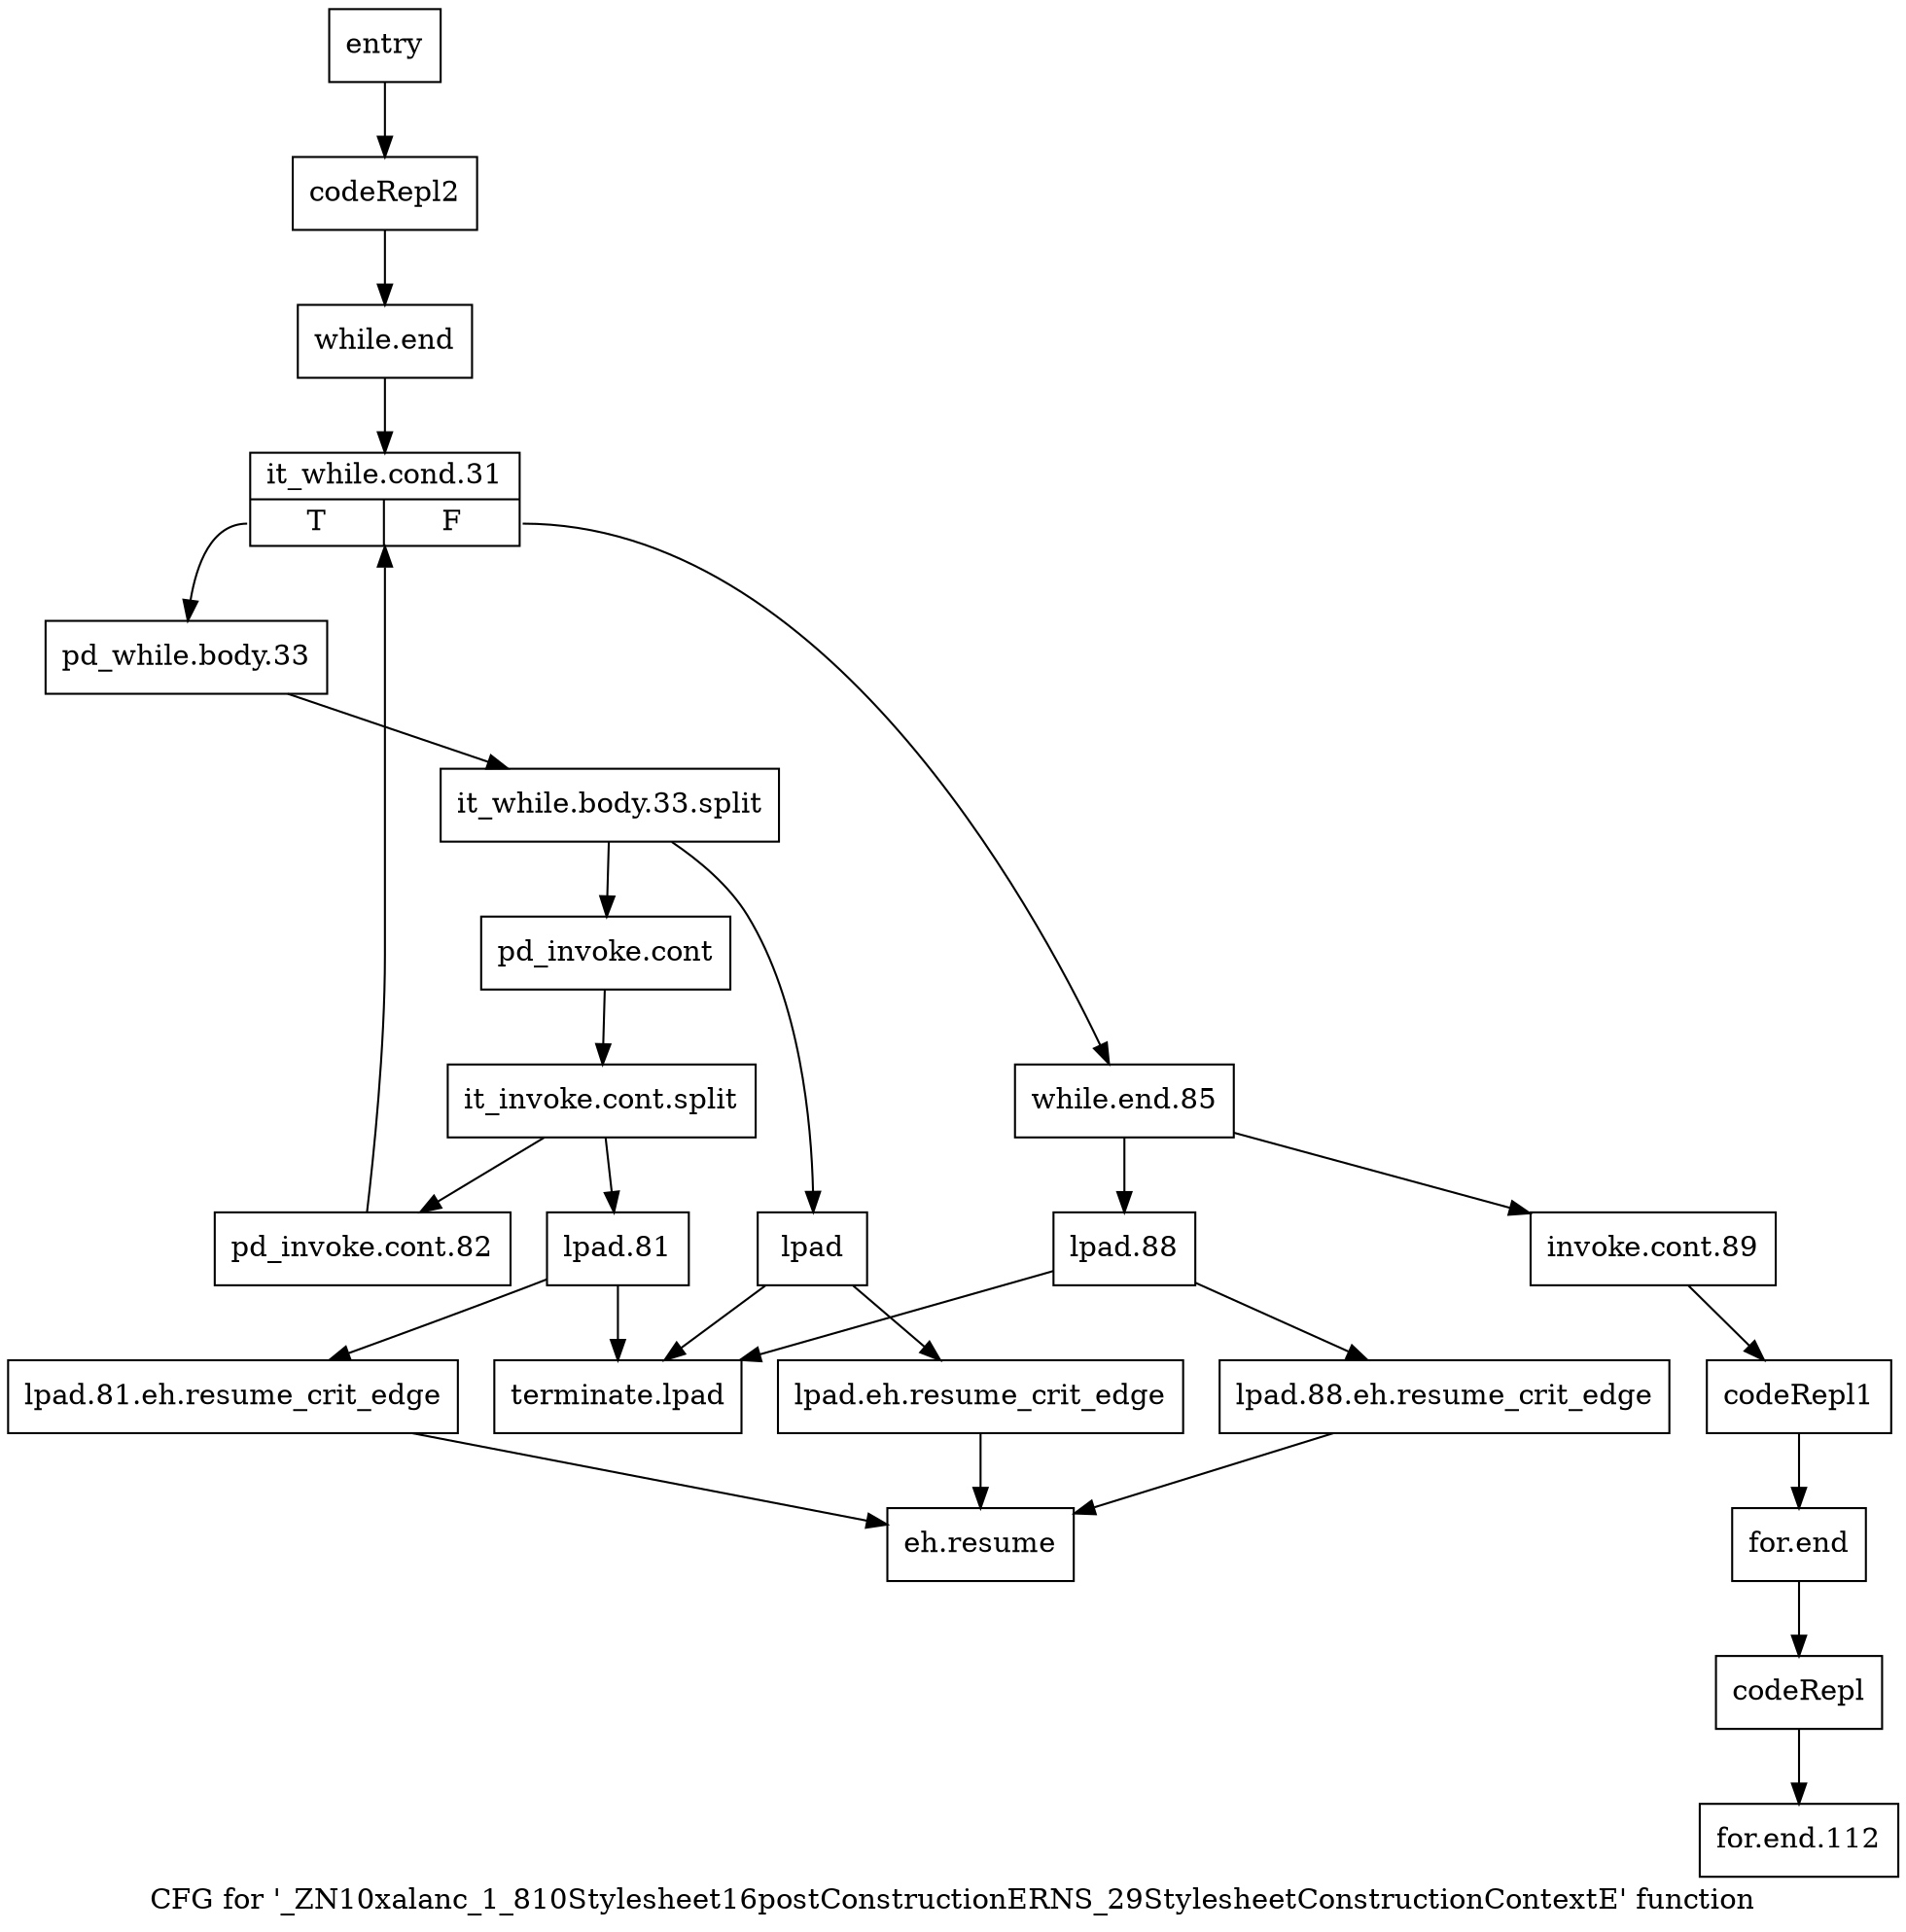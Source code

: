 digraph "CFG for '_ZN10xalanc_1_810Stylesheet16postConstructionERNS_29StylesheetConstructionContextE' function" {
	label="CFG for '_ZN10xalanc_1_810Stylesheet16postConstructionERNS_29StylesheetConstructionContextE' function";

	Node0x78fcf70 [shape=record,label="{entry}"];
	Node0x78fcf70 -> Node0x78fcfc0;
	Node0x78fcfc0 [shape=record,label="{codeRepl2}"];
	Node0x78fcfc0 -> Node0x78fd010;
	Node0x78fd010 [shape=record,label="{while.end}"];
	Node0x78fd010 -> Node0x78fd060;
	Node0x78fd060 [shape=record,label="{it_while.cond.31|{<s0>T|<s1>F}}"];
	Node0x78fd060:s0 -> Node0x78fd0b0;
	Node0x78fd060:s1 -> Node0x78fd2e0;
	Node0x78fd0b0 [shape=record,label="{pd_while.body.33}"];
	Node0x78fd0b0 -> Node0xc255d50;
	Node0xc255d50 [shape=record,label="{it_while.body.33.split}"];
	Node0xc255d50 -> Node0x78fd100;
	Node0xc255d50 -> Node0x78fd1a0;
	Node0x78fd100 [shape=record,label="{pd_invoke.cont}"];
	Node0x78fd100 -> Node0xc254950;
	Node0xc254950 [shape=record,label="{it_invoke.cont.split}"];
	Node0xc254950 -> Node0x78fd150;
	Node0xc254950 -> Node0x78fd240;
	Node0x78fd150 [shape=record,label="{pd_invoke.cont.82}"];
	Node0x78fd150 -> Node0x78fd060;
	Node0x78fd1a0 [shape=record,label="{lpad}"];
	Node0x78fd1a0 -> Node0x78fd1f0;
	Node0x78fd1a0 -> Node0x78fd5b0;
	Node0x78fd1f0 [shape=record,label="{lpad.eh.resume_crit_edge}"];
	Node0x78fd1f0 -> Node0x78fd560;
	Node0x78fd240 [shape=record,label="{lpad.81}"];
	Node0x78fd240 -> Node0x78fd290;
	Node0x78fd240 -> Node0x78fd5b0;
	Node0x78fd290 [shape=record,label="{lpad.81.eh.resume_crit_edge}"];
	Node0x78fd290 -> Node0x78fd560;
	Node0x78fd2e0 [shape=record,label="{while.end.85}"];
	Node0x78fd2e0 -> Node0x78fd330;
	Node0x78fd2e0 -> Node0x78fd3d0;
	Node0x78fd330 [shape=record,label="{invoke.cont.89}"];
	Node0x78fd330 -> Node0x78fd380;
	Node0x78fd380 [shape=record,label="{codeRepl1}"];
	Node0x78fd380 -> Node0x78fd470;
	Node0x78fd3d0 [shape=record,label="{lpad.88}"];
	Node0x78fd3d0 -> Node0x78fd420;
	Node0x78fd3d0 -> Node0x78fd5b0;
	Node0x78fd420 [shape=record,label="{lpad.88.eh.resume_crit_edge}"];
	Node0x78fd420 -> Node0x78fd560;
	Node0x78fd470 [shape=record,label="{for.end}"];
	Node0x78fd470 -> Node0x78fd4c0;
	Node0x78fd4c0 [shape=record,label="{codeRepl}"];
	Node0x78fd4c0 -> Node0x78fd510;
	Node0x78fd510 [shape=record,label="{for.end.112}"];
	Node0x78fd560 [shape=record,label="{eh.resume}"];
	Node0x78fd5b0 [shape=record,label="{terminate.lpad}"];
}
